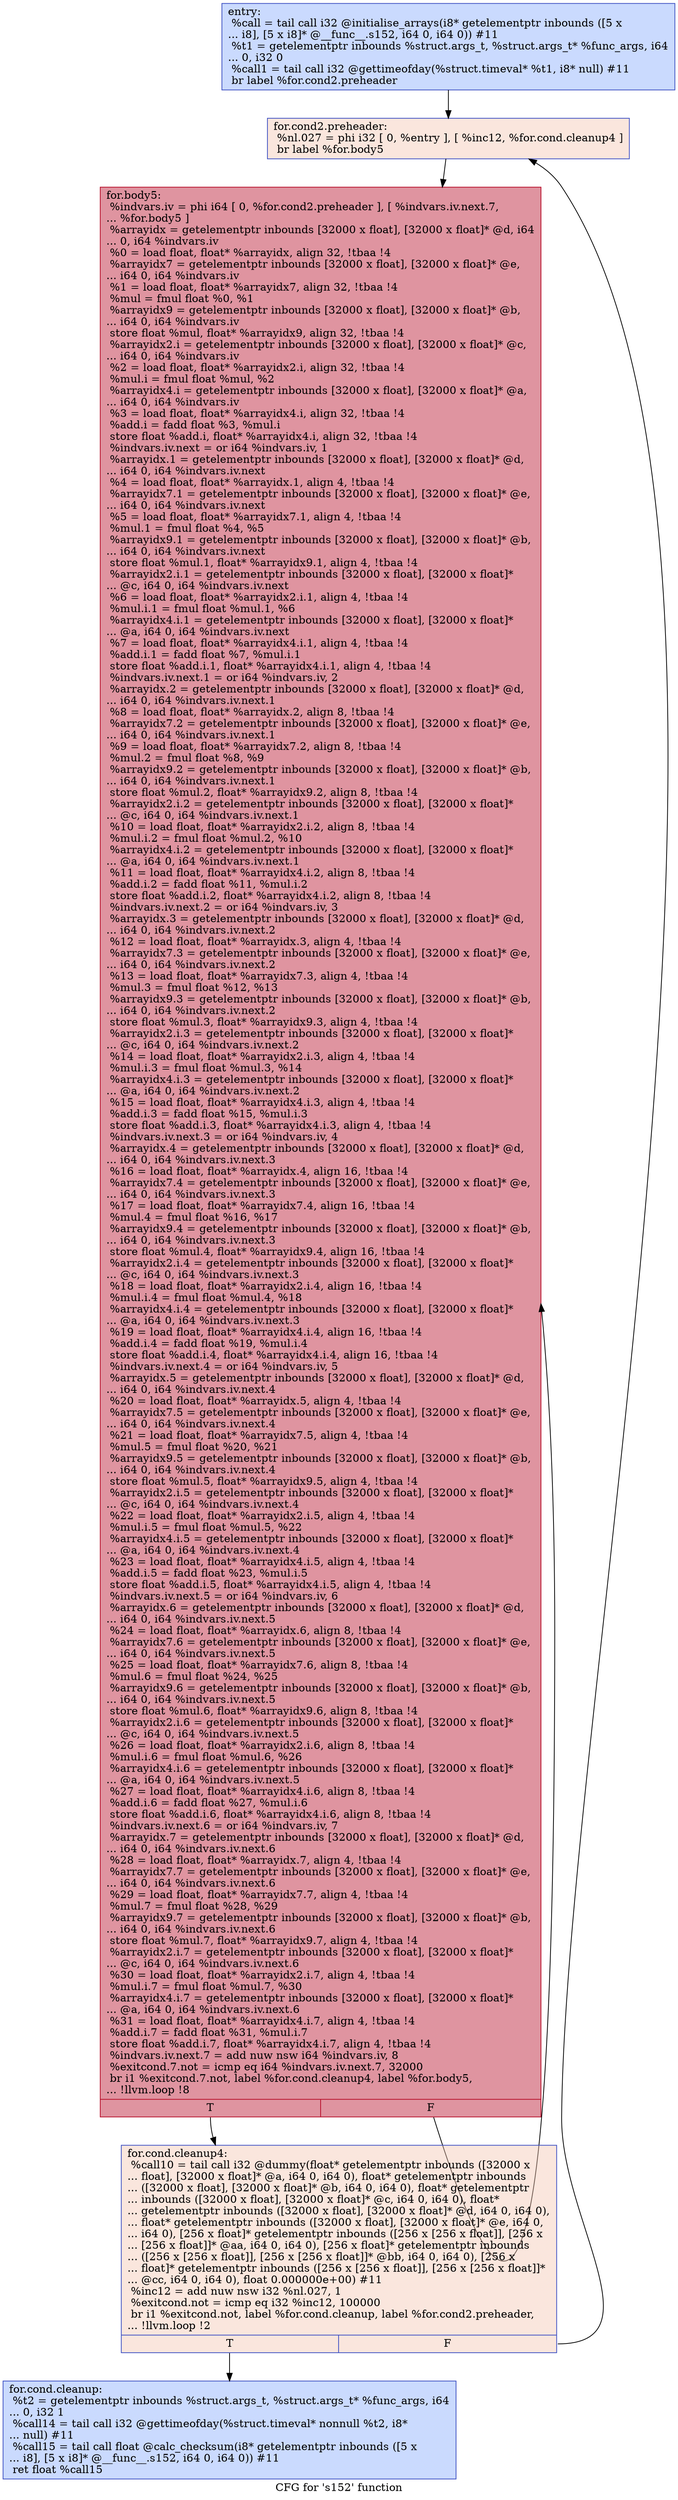 digraph "CFG for 's152' function" {
	label="CFG for 's152' function";

	Node0x564c93a01100 [shape=record,color="#3d50c3ff", style=filled, fillcolor="#88abfd70",label="{entry:\l  %call = tail call i32 @initialise_arrays(i8* getelementptr inbounds ([5 x\l... i8], [5 x i8]* @__func__.s152, i64 0, i64 0)) #11\l  %t1 = getelementptr inbounds %struct.args_t, %struct.args_t* %func_args, i64\l... 0, i32 0\l  %call1 = tail call i32 @gettimeofday(%struct.timeval* %t1, i8* null) #11\l  br label %for.cond2.preheader\l}"];
	Node0x564c93a01100 -> Node0x564c93a015a0;
	Node0x564c93a015a0 [shape=record,color="#3d50c3ff", style=filled, fillcolor="#f3c7b170",label="{for.cond2.preheader:                              \l  %nl.027 = phi i32 [ 0, %entry ], [ %inc12, %for.cond.cleanup4 ]\l  br label %for.body5\l}"];
	Node0x564c93a015a0 -> Node0x564c93a01890;
	Node0x564c93a019b0 [shape=record,color="#3d50c3ff", style=filled, fillcolor="#88abfd70",label="{for.cond.cleanup:                                 \l  %t2 = getelementptr inbounds %struct.args_t, %struct.args_t* %func_args, i64\l... 0, i32 1\l  %call14 = tail call i32 @gettimeofday(%struct.timeval* nonnull %t2, i8*\l... null) #11\l  %call15 = tail call float @calc_checksum(i8* getelementptr inbounds ([5 x\l... i8], [5 x i8]* @__func__.s152, i64 0, i64 0)) #11\l  ret float %call15\l}"];
	Node0x564c93a016c0 [shape=record,color="#3d50c3ff", style=filled, fillcolor="#f3c7b170",label="{for.cond.cleanup4:                                \l  %call10 = tail call i32 @dummy(float* getelementptr inbounds ([32000 x\l... float], [32000 x float]* @a, i64 0, i64 0), float* getelementptr inbounds\l... ([32000 x float], [32000 x float]* @b, i64 0, i64 0), float* getelementptr\l... inbounds ([32000 x float], [32000 x float]* @c, i64 0, i64 0), float*\l... getelementptr inbounds ([32000 x float], [32000 x float]* @d, i64 0, i64 0),\l... float* getelementptr inbounds ([32000 x float], [32000 x float]* @e, i64 0,\l... i64 0), [256 x float]* getelementptr inbounds ([256 x [256 x float]], [256 x\l... [256 x float]]* @aa, i64 0, i64 0), [256 x float]* getelementptr inbounds\l... ([256 x [256 x float]], [256 x [256 x float]]* @bb, i64 0, i64 0), [256 x\l... float]* getelementptr inbounds ([256 x [256 x float]], [256 x [256 x float]]*\l... @cc, i64 0, i64 0), float 0.000000e+00) #11\l  %inc12 = add nuw nsw i32 %nl.027, 1\l  %exitcond.not = icmp eq i32 %inc12, 100000\l  br i1 %exitcond.not, label %for.cond.cleanup, label %for.cond2.preheader,\l... !llvm.loop !2\l|{<s0>T|<s1>F}}"];
	Node0x564c93a016c0:s0 -> Node0x564c93a019b0;
	Node0x564c93a016c0:s1 -> Node0x564c93a015a0;
	Node0x564c93a01890 [shape=record,color="#b70d28ff", style=filled, fillcolor="#b70d2870",label="{for.body5:                                        \l  %indvars.iv = phi i64 [ 0, %for.cond2.preheader ], [ %indvars.iv.next.7,\l... %for.body5 ]\l  %arrayidx = getelementptr inbounds [32000 x float], [32000 x float]* @d, i64\l... 0, i64 %indvars.iv\l  %0 = load float, float* %arrayidx, align 32, !tbaa !4\l  %arrayidx7 = getelementptr inbounds [32000 x float], [32000 x float]* @e,\l... i64 0, i64 %indvars.iv\l  %1 = load float, float* %arrayidx7, align 32, !tbaa !4\l  %mul = fmul float %0, %1\l  %arrayidx9 = getelementptr inbounds [32000 x float], [32000 x float]* @b,\l... i64 0, i64 %indvars.iv\l  store float %mul, float* %arrayidx9, align 32, !tbaa !4\l  %arrayidx2.i = getelementptr inbounds [32000 x float], [32000 x float]* @c,\l... i64 0, i64 %indvars.iv\l  %2 = load float, float* %arrayidx2.i, align 32, !tbaa !4\l  %mul.i = fmul float %mul, %2\l  %arrayidx4.i = getelementptr inbounds [32000 x float], [32000 x float]* @a,\l... i64 0, i64 %indvars.iv\l  %3 = load float, float* %arrayidx4.i, align 32, !tbaa !4\l  %add.i = fadd float %3, %mul.i\l  store float %add.i, float* %arrayidx4.i, align 32, !tbaa !4\l  %indvars.iv.next = or i64 %indvars.iv, 1\l  %arrayidx.1 = getelementptr inbounds [32000 x float], [32000 x float]* @d,\l... i64 0, i64 %indvars.iv.next\l  %4 = load float, float* %arrayidx.1, align 4, !tbaa !4\l  %arrayidx7.1 = getelementptr inbounds [32000 x float], [32000 x float]* @e,\l... i64 0, i64 %indvars.iv.next\l  %5 = load float, float* %arrayidx7.1, align 4, !tbaa !4\l  %mul.1 = fmul float %4, %5\l  %arrayidx9.1 = getelementptr inbounds [32000 x float], [32000 x float]* @b,\l... i64 0, i64 %indvars.iv.next\l  store float %mul.1, float* %arrayidx9.1, align 4, !tbaa !4\l  %arrayidx2.i.1 = getelementptr inbounds [32000 x float], [32000 x float]*\l... @c, i64 0, i64 %indvars.iv.next\l  %6 = load float, float* %arrayidx2.i.1, align 4, !tbaa !4\l  %mul.i.1 = fmul float %mul.1, %6\l  %arrayidx4.i.1 = getelementptr inbounds [32000 x float], [32000 x float]*\l... @a, i64 0, i64 %indvars.iv.next\l  %7 = load float, float* %arrayidx4.i.1, align 4, !tbaa !4\l  %add.i.1 = fadd float %7, %mul.i.1\l  store float %add.i.1, float* %arrayidx4.i.1, align 4, !tbaa !4\l  %indvars.iv.next.1 = or i64 %indvars.iv, 2\l  %arrayidx.2 = getelementptr inbounds [32000 x float], [32000 x float]* @d,\l... i64 0, i64 %indvars.iv.next.1\l  %8 = load float, float* %arrayidx.2, align 8, !tbaa !4\l  %arrayidx7.2 = getelementptr inbounds [32000 x float], [32000 x float]* @e,\l... i64 0, i64 %indvars.iv.next.1\l  %9 = load float, float* %arrayidx7.2, align 8, !tbaa !4\l  %mul.2 = fmul float %8, %9\l  %arrayidx9.2 = getelementptr inbounds [32000 x float], [32000 x float]* @b,\l... i64 0, i64 %indvars.iv.next.1\l  store float %mul.2, float* %arrayidx9.2, align 8, !tbaa !4\l  %arrayidx2.i.2 = getelementptr inbounds [32000 x float], [32000 x float]*\l... @c, i64 0, i64 %indvars.iv.next.1\l  %10 = load float, float* %arrayidx2.i.2, align 8, !tbaa !4\l  %mul.i.2 = fmul float %mul.2, %10\l  %arrayidx4.i.2 = getelementptr inbounds [32000 x float], [32000 x float]*\l... @a, i64 0, i64 %indvars.iv.next.1\l  %11 = load float, float* %arrayidx4.i.2, align 8, !tbaa !4\l  %add.i.2 = fadd float %11, %mul.i.2\l  store float %add.i.2, float* %arrayidx4.i.2, align 8, !tbaa !4\l  %indvars.iv.next.2 = or i64 %indvars.iv, 3\l  %arrayidx.3 = getelementptr inbounds [32000 x float], [32000 x float]* @d,\l... i64 0, i64 %indvars.iv.next.2\l  %12 = load float, float* %arrayidx.3, align 4, !tbaa !4\l  %arrayidx7.3 = getelementptr inbounds [32000 x float], [32000 x float]* @e,\l... i64 0, i64 %indvars.iv.next.2\l  %13 = load float, float* %arrayidx7.3, align 4, !tbaa !4\l  %mul.3 = fmul float %12, %13\l  %arrayidx9.3 = getelementptr inbounds [32000 x float], [32000 x float]* @b,\l... i64 0, i64 %indvars.iv.next.2\l  store float %mul.3, float* %arrayidx9.3, align 4, !tbaa !4\l  %arrayidx2.i.3 = getelementptr inbounds [32000 x float], [32000 x float]*\l... @c, i64 0, i64 %indvars.iv.next.2\l  %14 = load float, float* %arrayidx2.i.3, align 4, !tbaa !4\l  %mul.i.3 = fmul float %mul.3, %14\l  %arrayidx4.i.3 = getelementptr inbounds [32000 x float], [32000 x float]*\l... @a, i64 0, i64 %indvars.iv.next.2\l  %15 = load float, float* %arrayidx4.i.3, align 4, !tbaa !4\l  %add.i.3 = fadd float %15, %mul.i.3\l  store float %add.i.3, float* %arrayidx4.i.3, align 4, !tbaa !4\l  %indvars.iv.next.3 = or i64 %indvars.iv, 4\l  %arrayidx.4 = getelementptr inbounds [32000 x float], [32000 x float]* @d,\l... i64 0, i64 %indvars.iv.next.3\l  %16 = load float, float* %arrayidx.4, align 16, !tbaa !4\l  %arrayidx7.4 = getelementptr inbounds [32000 x float], [32000 x float]* @e,\l... i64 0, i64 %indvars.iv.next.3\l  %17 = load float, float* %arrayidx7.4, align 16, !tbaa !4\l  %mul.4 = fmul float %16, %17\l  %arrayidx9.4 = getelementptr inbounds [32000 x float], [32000 x float]* @b,\l... i64 0, i64 %indvars.iv.next.3\l  store float %mul.4, float* %arrayidx9.4, align 16, !tbaa !4\l  %arrayidx2.i.4 = getelementptr inbounds [32000 x float], [32000 x float]*\l... @c, i64 0, i64 %indvars.iv.next.3\l  %18 = load float, float* %arrayidx2.i.4, align 16, !tbaa !4\l  %mul.i.4 = fmul float %mul.4, %18\l  %arrayidx4.i.4 = getelementptr inbounds [32000 x float], [32000 x float]*\l... @a, i64 0, i64 %indvars.iv.next.3\l  %19 = load float, float* %arrayidx4.i.4, align 16, !tbaa !4\l  %add.i.4 = fadd float %19, %mul.i.4\l  store float %add.i.4, float* %arrayidx4.i.4, align 16, !tbaa !4\l  %indvars.iv.next.4 = or i64 %indvars.iv, 5\l  %arrayidx.5 = getelementptr inbounds [32000 x float], [32000 x float]* @d,\l... i64 0, i64 %indvars.iv.next.4\l  %20 = load float, float* %arrayidx.5, align 4, !tbaa !4\l  %arrayidx7.5 = getelementptr inbounds [32000 x float], [32000 x float]* @e,\l... i64 0, i64 %indvars.iv.next.4\l  %21 = load float, float* %arrayidx7.5, align 4, !tbaa !4\l  %mul.5 = fmul float %20, %21\l  %arrayidx9.5 = getelementptr inbounds [32000 x float], [32000 x float]* @b,\l... i64 0, i64 %indvars.iv.next.4\l  store float %mul.5, float* %arrayidx9.5, align 4, !tbaa !4\l  %arrayidx2.i.5 = getelementptr inbounds [32000 x float], [32000 x float]*\l... @c, i64 0, i64 %indvars.iv.next.4\l  %22 = load float, float* %arrayidx2.i.5, align 4, !tbaa !4\l  %mul.i.5 = fmul float %mul.5, %22\l  %arrayidx4.i.5 = getelementptr inbounds [32000 x float], [32000 x float]*\l... @a, i64 0, i64 %indvars.iv.next.4\l  %23 = load float, float* %arrayidx4.i.5, align 4, !tbaa !4\l  %add.i.5 = fadd float %23, %mul.i.5\l  store float %add.i.5, float* %arrayidx4.i.5, align 4, !tbaa !4\l  %indvars.iv.next.5 = or i64 %indvars.iv, 6\l  %arrayidx.6 = getelementptr inbounds [32000 x float], [32000 x float]* @d,\l... i64 0, i64 %indvars.iv.next.5\l  %24 = load float, float* %arrayidx.6, align 8, !tbaa !4\l  %arrayidx7.6 = getelementptr inbounds [32000 x float], [32000 x float]* @e,\l... i64 0, i64 %indvars.iv.next.5\l  %25 = load float, float* %arrayidx7.6, align 8, !tbaa !4\l  %mul.6 = fmul float %24, %25\l  %arrayidx9.6 = getelementptr inbounds [32000 x float], [32000 x float]* @b,\l... i64 0, i64 %indvars.iv.next.5\l  store float %mul.6, float* %arrayidx9.6, align 8, !tbaa !4\l  %arrayidx2.i.6 = getelementptr inbounds [32000 x float], [32000 x float]*\l... @c, i64 0, i64 %indvars.iv.next.5\l  %26 = load float, float* %arrayidx2.i.6, align 8, !tbaa !4\l  %mul.i.6 = fmul float %mul.6, %26\l  %arrayidx4.i.6 = getelementptr inbounds [32000 x float], [32000 x float]*\l... @a, i64 0, i64 %indvars.iv.next.5\l  %27 = load float, float* %arrayidx4.i.6, align 8, !tbaa !4\l  %add.i.6 = fadd float %27, %mul.i.6\l  store float %add.i.6, float* %arrayidx4.i.6, align 8, !tbaa !4\l  %indvars.iv.next.6 = or i64 %indvars.iv, 7\l  %arrayidx.7 = getelementptr inbounds [32000 x float], [32000 x float]* @d,\l... i64 0, i64 %indvars.iv.next.6\l  %28 = load float, float* %arrayidx.7, align 4, !tbaa !4\l  %arrayidx7.7 = getelementptr inbounds [32000 x float], [32000 x float]* @e,\l... i64 0, i64 %indvars.iv.next.6\l  %29 = load float, float* %arrayidx7.7, align 4, !tbaa !4\l  %mul.7 = fmul float %28, %29\l  %arrayidx9.7 = getelementptr inbounds [32000 x float], [32000 x float]* @b,\l... i64 0, i64 %indvars.iv.next.6\l  store float %mul.7, float* %arrayidx9.7, align 4, !tbaa !4\l  %arrayidx2.i.7 = getelementptr inbounds [32000 x float], [32000 x float]*\l... @c, i64 0, i64 %indvars.iv.next.6\l  %30 = load float, float* %arrayidx2.i.7, align 4, !tbaa !4\l  %mul.i.7 = fmul float %mul.7, %30\l  %arrayidx4.i.7 = getelementptr inbounds [32000 x float], [32000 x float]*\l... @a, i64 0, i64 %indvars.iv.next.6\l  %31 = load float, float* %arrayidx4.i.7, align 4, !tbaa !4\l  %add.i.7 = fadd float %31, %mul.i.7\l  store float %add.i.7, float* %arrayidx4.i.7, align 4, !tbaa !4\l  %indvars.iv.next.7 = add nuw nsw i64 %indvars.iv, 8\l  %exitcond.7.not = icmp eq i64 %indvars.iv.next.7, 32000\l  br i1 %exitcond.7.not, label %for.cond.cleanup4, label %for.body5,\l... !llvm.loop !8\l|{<s0>T|<s1>F}}"];
	Node0x564c93a01890:s0 -> Node0x564c93a016c0;
	Node0x564c93a01890:s1 -> Node0x564c93a01890;
}
